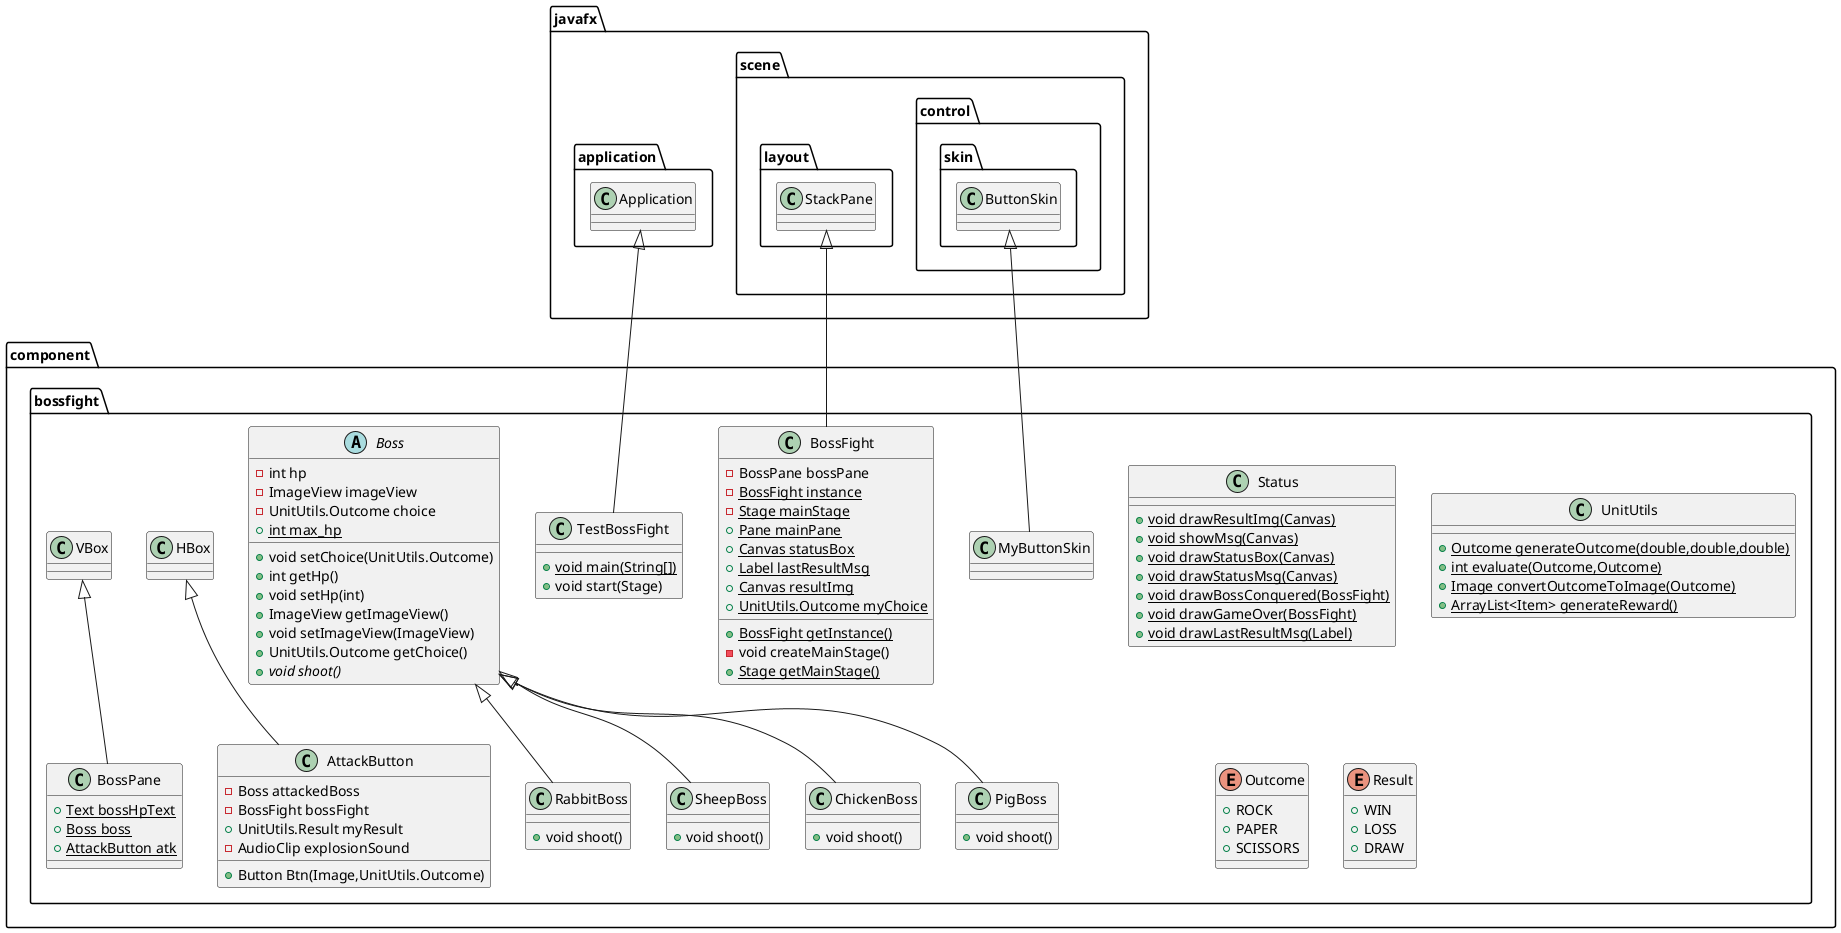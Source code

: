 @startuml
class component.bossfight.RabbitBoss {
+ void shoot()
}

class component.bossfight.MyButtonSkin {
}
class component.bossfight.BossFight {
- BossPane bossPane
- {static} BossFight instance
- {static} Stage mainStage
+ {static} Pane mainPane
+ {static} Canvas statusBox
+ {static} Label lastResultMsg
+ {static} Canvas resultImg
+ {static} UnitUtils.Outcome myChoice
+ {static} BossFight getInstance()
- void createMainStage()
+ {static} Stage getMainStage()
}


class component.bossfight.Status {
+ {static} void drawResultImg(Canvas)
+ {static} void showMsg(Canvas)
+ {static} void drawStatusBox(Canvas)
+ {static} void drawStatusMsg(Canvas)
+ {static} void drawBossConquered(BossFight)
+ {static} void drawGameOver(BossFight)
+ {static} void drawLastResultMsg(Label)
}

class component.bossfight.UnitUtils {
+ {static} Outcome generateOutcome(double,double,double)
+ {static} int evaluate(Outcome,Outcome)
+ {static} Image convertOutcomeToImage(Outcome)
+ {static} ArrayList<Item> generateReward()
}

enum component.bossfight.Outcome {
+  ROCK
+  PAPER
+  SCISSORS
}

enum component.bossfight.Result {
+  WIN
+  LOSS
+  DRAW
}

class component.bossfight.SheepBoss {
+ void shoot()
}

class component.bossfight.TestBossFight {
+ {static} void main(String[])
+ void start(Stage)
}

class component.bossfight.AttackButton {
- Boss attackedBoss
- BossFight bossFight
+ UnitUtils.Result myResult
- AudioClip explosionSound
+ Button Btn(Image,UnitUtils.Outcome)
}


abstract class component.bossfight.Boss {
- int hp
- ImageView imageView
- UnitUtils.Outcome choice
+ {static} int max_hp
+ void setChoice(UnitUtils.Outcome)
+ int getHp()
+ void setHp(int)
+ ImageView getImageView()
+ void setImageView(ImageView)
+ UnitUtils.Outcome getChoice()
+ {abstract}void shoot()
}


class component.bossfight.ChickenBoss {
+ void shoot()
}

class component.bossfight.PigBoss {
+ void shoot()
}

class component.bossfight.BossPane {
+ {static} Text bossHpText
+ {static} Boss boss
+ {static} AttackButton atk
}



component.bossfight.Boss <|-- component.bossfight.RabbitBoss
javafx.scene.control.skin.ButtonSkin <|-- component.bossfight.MyButtonSkin
javafx.scene.layout.StackPane <|-- component.bossfight.BossFight
component.bossfight.Boss <|-- component.bossfight.SheepBoss
javafx.application.Application <|-- component.bossfight.TestBossFight
component.bossfight.HBox <|-- component.bossfight.AttackButton
component.bossfight.Boss <|-- component.bossfight.ChickenBoss
component.bossfight.Boss <|-- component.bossfight.PigBoss
component.bossfight.VBox <|-- component.bossfight.BossPane
@enduml